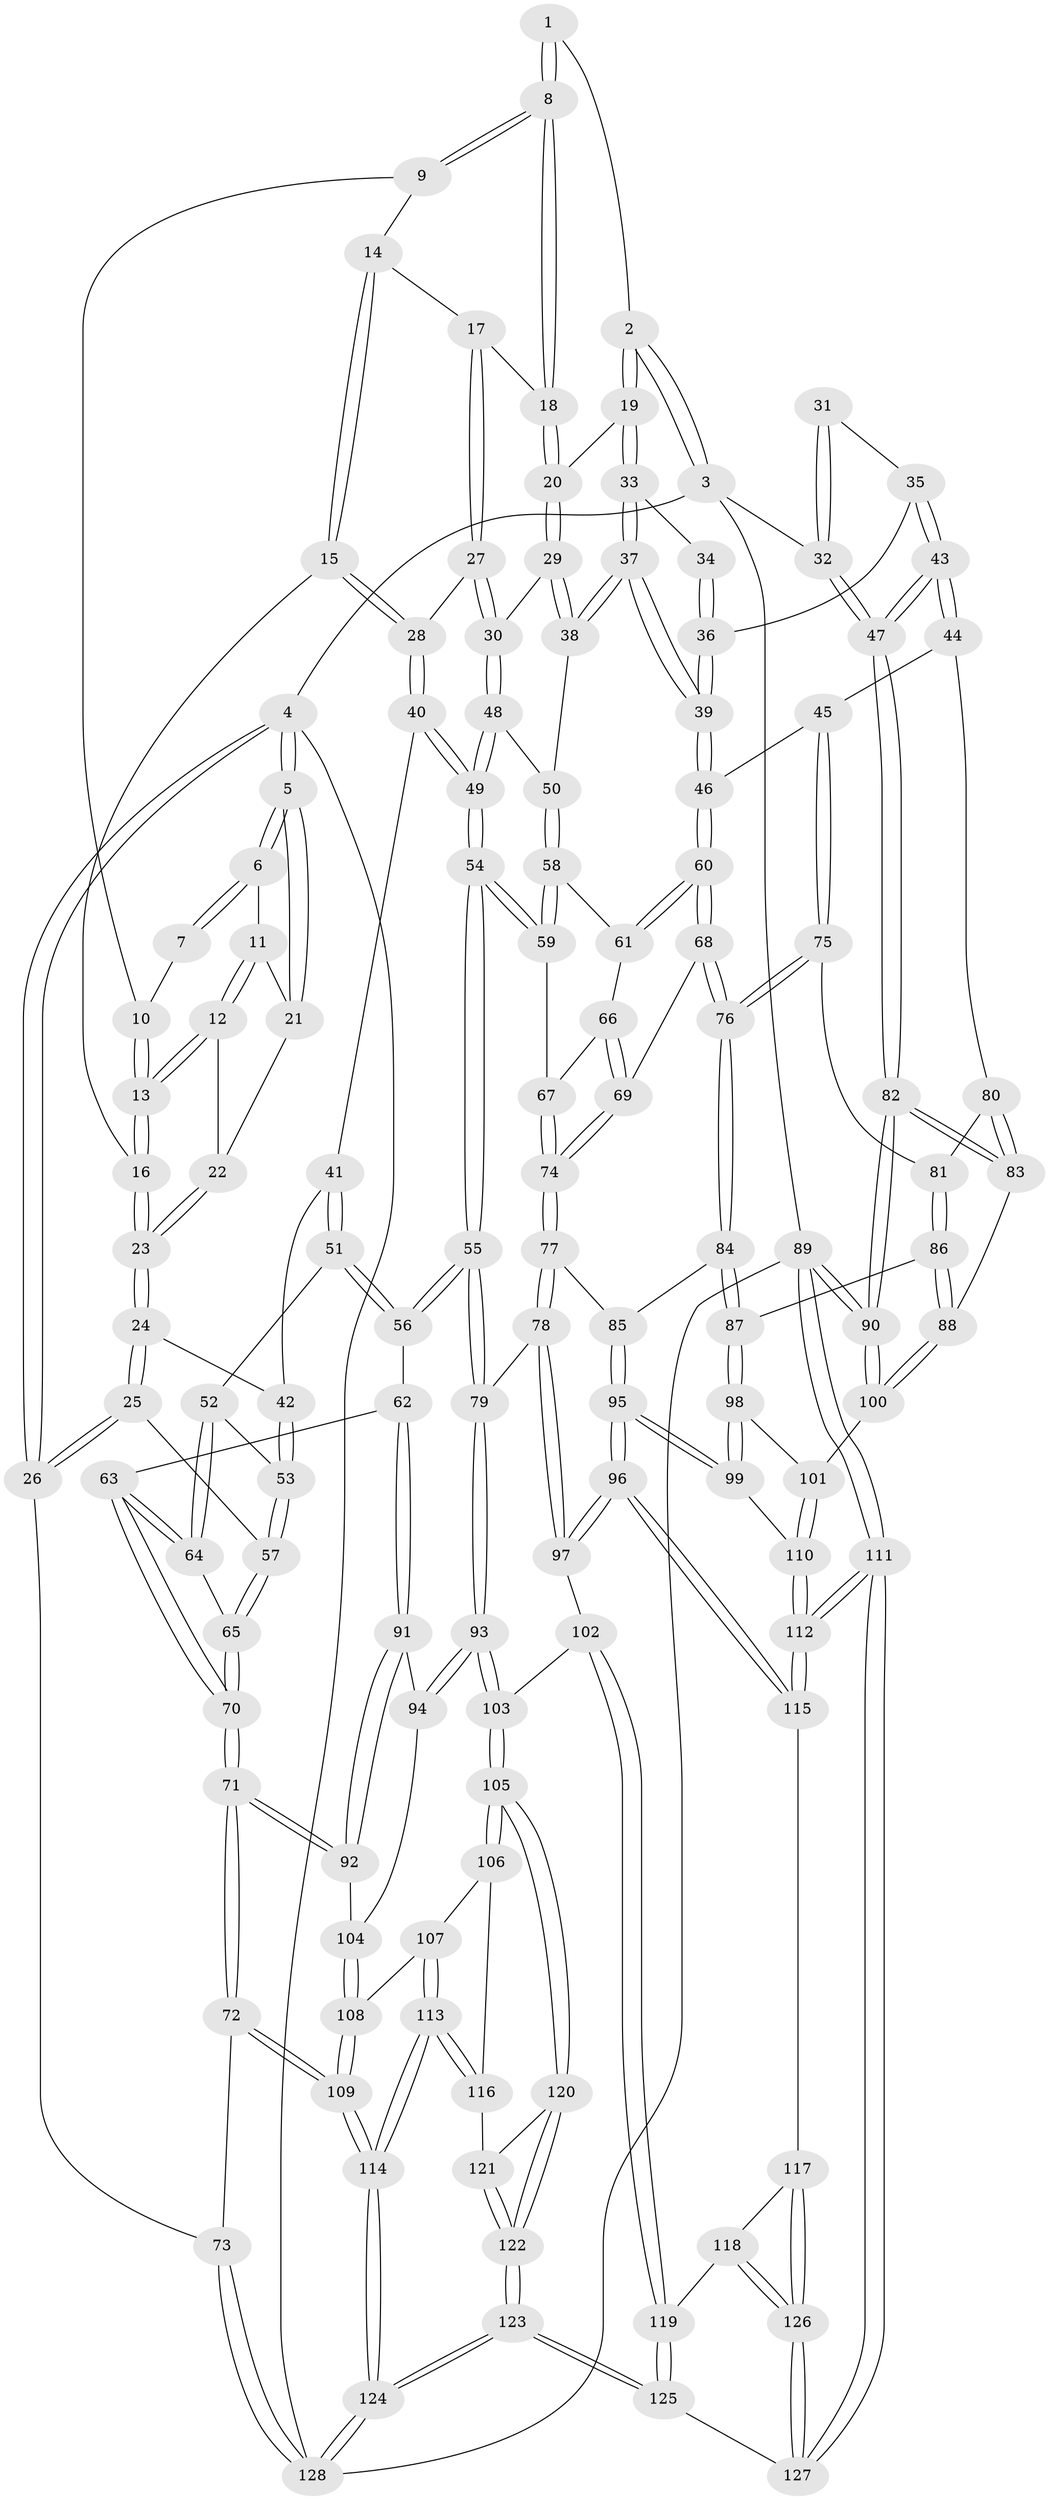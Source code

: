 // Generated by graph-tools (version 1.1) at 2025/51/03/09/25 03:51:10]
// undirected, 128 vertices, 317 edges
graph export_dot {
graph [start="1"]
  node [color=gray90,style=filled];
  1 [pos="+0.6721722907650783+0"];
  2 [pos="+0.954669550445314+0"];
  3 [pos="+1+0"];
  4 [pos="+0+0"];
  5 [pos="+0+0"];
  6 [pos="+0.22718641420580926+0"];
  7 [pos="+0.5103479773283442+0"];
  8 [pos="+0.619376387934524+0.06467898859329524"];
  9 [pos="+0.5036916840033059+0"];
  10 [pos="+0.5028556443806441+0"];
  11 [pos="+0.2822883276712255+0"];
  12 [pos="+0.30545710880464055+0.0562639561117485"];
  13 [pos="+0.3559442929543316+0.1478793043938144"];
  14 [pos="+0.51954318316996+0.03606650355348305"];
  15 [pos="+0.35949112082343304+0.15491117202359056"];
  16 [pos="+0.35748187433728534+0.15254964856176118"];
  17 [pos="+0.6019652300323539+0.12176786007772653"];
  18 [pos="+0.6163633266746051+0.11875664377637504"];
  19 [pos="+0.751790808710693+0.15715127711535032"];
  20 [pos="+0.6980368820307722+0.1493220308931998"];
  21 [pos="+0.12330784184273091+0.10487760075851825"];
  22 [pos="+0.13143440445674956+0.13478435293388846"];
  23 [pos="+0.12396107006501285+0.21283736163736328"];
  24 [pos="+0.0739530540121634+0.27287326789763083"];
  25 [pos="+0+0.34390502621506125"];
  26 [pos="+0+0.3522532706096702"];
  27 [pos="+0.45950316395381435+0.21810036043727576"];
  28 [pos="+0.3867357435037309+0.19891565275103174"];
  29 [pos="+0.6030897876644346+0.2755989944181112"];
  30 [pos="+0.4821509784681233+0.24830800713055548"];
  31 [pos="+0.9851126855718954+0.14861083068683262"];
  32 [pos="+1+0"];
  33 [pos="+0.7603646891447017+0.17205265739483894"];
  34 [pos="+0.8426104395682049+0.19834291135240387"];
  35 [pos="+0.9453513448999371+0.2925792155392092"];
  36 [pos="+0.8949257360002727+0.2759575980460272"];
  37 [pos="+0.7279196888422609+0.360373281515385"];
  38 [pos="+0.6826381320951647+0.3592328839823087"];
  39 [pos="+0.7852375193544782+0.4290006235943397"];
  40 [pos="+0.34333978678865495+0.277620017451746"];
  41 [pos="+0.3228293456677487+0.29329437257003954"];
  42 [pos="+0.280391419582022+0.2982966494617273"];
  43 [pos="+1+0.4397370009434857"];
  44 [pos="+1+0.4546976878617739"];
  45 [pos="+0.959421685792622+0.4545976191355448"];
  46 [pos="+0.7960179442866523+0.4517789752923206"];
  47 [pos="+1+0.4488763134479384"];
  48 [pos="+0.5076280099009357+0.34138060236579804"];
  49 [pos="+0.4266516237757873+0.4850902869834034"];
  50 [pos="+0.6018115558350265+0.3924677632276314"];
  51 [pos="+0.2780400414095455+0.4063638236455665"];
  52 [pos="+0.17534497012319045+0.40727458720396453"];
  53 [pos="+0.16259096445793988+0.4032325030297273"];
  54 [pos="+0.4209917723795926+0.5355842669937665"];
  55 [pos="+0.40901992585794184+0.5498091953684745"];
  56 [pos="+0.3614195230811453+0.5489820165493898"];
  57 [pos="+0.05990678175634157+0.39158722553638364"];
  58 [pos="+0.5879982995492741+0.4334985926665076"];
  59 [pos="+0.4937854208178341+0.5188448382046741"];
  60 [pos="+0.7890294527968507+0.46703927992534183"];
  61 [pos="+0.6442019188568451+0.5058103324686233"];
  62 [pos="+0.33499428735547+0.559157313725903"];
  63 [pos="+0.33013713535089717+0.558388009058356"];
  64 [pos="+0.26905618349686433+0.5398170064668809"];
  65 [pos="+0.16120392901505504+0.538801014849068"];
  66 [pos="+0.6306050667340825+0.5222438853462484"];
  67 [pos="+0.5977773875047702+0.5455280884994956"];
  68 [pos="+0.7832337528766034+0.527595110423"];
  69 [pos="+0.6931309832742465+0.602319355485557"];
  70 [pos="+0.11946478828336023+0.6474970219144428"];
  71 [pos="+0.06882245251031145+0.7273358047804201"];
  72 [pos="+0+0.7444745345058913"];
  73 [pos="+0+0.7233440569509516"];
  74 [pos="+0.6416783755582488+0.6665675285883367"];
  75 [pos="+0.8709451774854073+0.6161522863808755"];
  76 [pos="+0.8182660252498778+0.6084217135470975"];
  77 [pos="+0.6391068259350318+0.6761653366987985"];
  78 [pos="+0.5569441162227169+0.712985735656634"];
  79 [pos="+0.41239919621416743+0.5572709815649639"];
  80 [pos="+0.9169346064358972+0.6110998635425445"];
  81 [pos="+0.8968223606383883+0.621070269641724"];
  82 [pos="+1+0.6784621025203715"];
  83 [pos="+1+0.6987633898985782"];
  84 [pos="+0.8074203123048387+0.6627672292459389"];
  85 [pos="+0.69596723802446+0.7089690450327227"];
  86 [pos="+0.9263772681650709+0.727152149397288"];
  87 [pos="+0.851395215859783+0.7340813439315997"];
  88 [pos="+0.9339089341729778+0.7293842226147718"];
  89 [pos="+1+1"];
  90 [pos="+1+0.8793258266940724"];
  91 [pos="+0.26685607242134846+0.6753549754763083"];
  92 [pos="+0.13413151856467917+0.7438240107282649"];
  93 [pos="+0.3694945309987334+0.7936997400633033"];
  94 [pos="+0.34130281619133224+0.7710440854448701"];
  95 [pos="+0.7567840036907107+0.843980477833604"];
  96 [pos="+0.7468086401757896+0.8618335226894099"];
  97 [pos="+0.536868147820997+0.7813404932797655"];
  98 [pos="+0.8352730943456207+0.7609713419886579"];
  99 [pos="+0.7698058846418672+0.8375200458108902"];
  100 [pos="+0.9348099937563203+0.8307153201301681"];
  101 [pos="+0.9244004745147036+0.840899057828138"];
  102 [pos="+0.490219744031293+0.8440577143282864"];
  103 [pos="+0.3911723264755031+0.8520944367947991"];
  104 [pos="+0.13823634065550475+0.7475970172187543"];
  105 [pos="+0.3900049398586521+0.8531960969168887"];
  106 [pos="+0.28216768316887353+0.8676443858026904"];
  107 [pos="+0.23185698209667874+0.8523405344513757"];
  108 [pos="+0.22357436202174935+0.8478827740542716"];
  109 [pos="+0.11545941066116458+0.9608786176828239"];
  110 [pos="+0.9098055171770829+0.8624509332547589"];
  111 [pos="+1+1"];
  112 [pos="+0.9480840026695998+1"];
  113 [pos="+0.17948685458856847+1"];
  114 [pos="+0.14307207623474694+1"];
  115 [pos="+0.7426808570117369+0.887757330272048"];
  116 [pos="+0.2577982945178838+0.9466023340375296"];
  117 [pos="+0.7189526416730139+0.9146509556813963"];
  118 [pos="+0.5463721372650532+0.9008441961619102"];
  119 [pos="+0.5196389159423402+0.88673880409155"];
  120 [pos="+0.379825084039276+0.9308564301122053"];
  121 [pos="+0.2791569302734623+0.968120074361232"];
  122 [pos="+0.36659530522225725+1"];
  123 [pos="+0.3697690867407798+1"];
  124 [pos="+0.12211809066529122+1"];
  125 [pos="+0.4726076752104919+1"];
  126 [pos="+0.6668450199705872+1"];
  127 [pos="+0.6601168171954573+1"];
  128 [pos="+0+1"];
  1 -- 2;
  1 -- 8;
  1 -- 8;
  2 -- 3;
  2 -- 3;
  2 -- 19;
  2 -- 19;
  3 -- 4;
  3 -- 32;
  3 -- 89;
  4 -- 5;
  4 -- 5;
  4 -- 26;
  4 -- 26;
  4 -- 128;
  5 -- 6;
  5 -- 6;
  5 -- 21;
  5 -- 21;
  6 -- 7;
  6 -- 7;
  6 -- 11;
  7 -- 10;
  8 -- 9;
  8 -- 9;
  8 -- 18;
  8 -- 18;
  9 -- 10;
  9 -- 14;
  10 -- 13;
  10 -- 13;
  11 -- 12;
  11 -- 12;
  11 -- 21;
  12 -- 13;
  12 -- 13;
  12 -- 22;
  13 -- 16;
  13 -- 16;
  14 -- 15;
  14 -- 15;
  14 -- 17;
  15 -- 16;
  15 -- 28;
  15 -- 28;
  16 -- 23;
  16 -- 23;
  17 -- 18;
  17 -- 27;
  17 -- 27;
  18 -- 20;
  18 -- 20;
  19 -- 20;
  19 -- 33;
  19 -- 33;
  20 -- 29;
  20 -- 29;
  21 -- 22;
  22 -- 23;
  22 -- 23;
  23 -- 24;
  23 -- 24;
  24 -- 25;
  24 -- 25;
  24 -- 42;
  25 -- 26;
  25 -- 26;
  25 -- 57;
  26 -- 73;
  27 -- 28;
  27 -- 30;
  27 -- 30;
  28 -- 40;
  28 -- 40;
  29 -- 30;
  29 -- 38;
  29 -- 38;
  30 -- 48;
  30 -- 48;
  31 -- 32;
  31 -- 32;
  31 -- 35;
  32 -- 47;
  32 -- 47;
  33 -- 34;
  33 -- 37;
  33 -- 37;
  34 -- 36;
  34 -- 36;
  35 -- 36;
  35 -- 43;
  35 -- 43;
  36 -- 39;
  36 -- 39;
  37 -- 38;
  37 -- 38;
  37 -- 39;
  37 -- 39;
  38 -- 50;
  39 -- 46;
  39 -- 46;
  40 -- 41;
  40 -- 49;
  40 -- 49;
  41 -- 42;
  41 -- 51;
  41 -- 51;
  42 -- 53;
  42 -- 53;
  43 -- 44;
  43 -- 44;
  43 -- 47;
  43 -- 47;
  44 -- 45;
  44 -- 80;
  45 -- 46;
  45 -- 75;
  45 -- 75;
  46 -- 60;
  46 -- 60;
  47 -- 82;
  47 -- 82;
  48 -- 49;
  48 -- 49;
  48 -- 50;
  49 -- 54;
  49 -- 54;
  50 -- 58;
  50 -- 58;
  51 -- 52;
  51 -- 56;
  51 -- 56;
  52 -- 53;
  52 -- 64;
  52 -- 64;
  53 -- 57;
  53 -- 57;
  54 -- 55;
  54 -- 55;
  54 -- 59;
  54 -- 59;
  55 -- 56;
  55 -- 56;
  55 -- 79;
  55 -- 79;
  56 -- 62;
  57 -- 65;
  57 -- 65;
  58 -- 59;
  58 -- 59;
  58 -- 61;
  59 -- 67;
  60 -- 61;
  60 -- 61;
  60 -- 68;
  60 -- 68;
  61 -- 66;
  62 -- 63;
  62 -- 91;
  62 -- 91;
  63 -- 64;
  63 -- 64;
  63 -- 70;
  63 -- 70;
  64 -- 65;
  65 -- 70;
  65 -- 70;
  66 -- 67;
  66 -- 69;
  66 -- 69;
  67 -- 74;
  67 -- 74;
  68 -- 69;
  68 -- 76;
  68 -- 76;
  69 -- 74;
  69 -- 74;
  70 -- 71;
  70 -- 71;
  71 -- 72;
  71 -- 72;
  71 -- 92;
  71 -- 92;
  72 -- 73;
  72 -- 109;
  72 -- 109;
  73 -- 128;
  73 -- 128;
  74 -- 77;
  74 -- 77;
  75 -- 76;
  75 -- 76;
  75 -- 81;
  76 -- 84;
  76 -- 84;
  77 -- 78;
  77 -- 78;
  77 -- 85;
  78 -- 79;
  78 -- 97;
  78 -- 97;
  79 -- 93;
  79 -- 93;
  80 -- 81;
  80 -- 83;
  80 -- 83;
  81 -- 86;
  81 -- 86;
  82 -- 83;
  82 -- 83;
  82 -- 90;
  82 -- 90;
  83 -- 88;
  84 -- 85;
  84 -- 87;
  84 -- 87;
  85 -- 95;
  85 -- 95;
  86 -- 87;
  86 -- 88;
  86 -- 88;
  87 -- 98;
  87 -- 98;
  88 -- 100;
  88 -- 100;
  89 -- 90;
  89 -- 90;
  89 -- 111;
  89 -- 111;
  89 -- 128;
  90 -- 100;
  90 -- 100;
  91 -- 92;
  91 -- 92;
  91 -- 94;
  92 -- 104;
  93 -- 94;
  93 -- 94;
  93 -- 103;
  93 -- 103;
  94 -- 104;
  95 -- 96;
  95 -- 96;
  95 -- 99;
  95 -- 99;
  96 -- 97;
  96 -- 97;
  96 -- 115;
  96 -- 115;
  97 -- 102;
  98 -- 99;
  98 -- 99;
  98 -- 101;
  99 -- 110;
  100 -- 101;
  101 -- 110;
  101 -- 110;
  102 -- 103;
  102 -- 119;
  102 -- 119;
  103 -- 105;
  103 -- 105;
  104 -- 108;
  104 -- 108;
  105 -- 106;
  105 -- 106;
  105 -- 120;
  105 -- 120;
  106 -- 107;
  106 -- 116;
  107 -- 108;
  107 -- 113;
  107 -- 113;
  108 -- 109;
  108 -- 109;
  109 -- 114;
  109 -- 114;
  110 -- 112;
  110 -- 112;
  111 -- 112;
  111 -- 112;
  111 -- 127;
  111 -- 127;
  112 -- 115;
  112 -- 115;
  113 -- 114;
  113 -- 114;
  113 -- 116;
  113 -- 116;
  114 -- 124;
  114 -- 124;
  115 -- 117;
  116 -- 121;
  117 -- 118;
  117 -- 126;
  117 -- 126;
  118 -- 119;
  118 -- 126;
  118 -- 126;
  119 -- 125;
  119 -- 125;
  120 -- 121;
  120 -- 122;
  120 -- 122;
  121 -- 122;
  121 -- 122;
  122 -- 123;
  122 -- 123;
  123 -- 124;
  123 -- 124;
  123 -- 125;
  123 -- 125;
  124 -- 128;
  124 -- 128;
  125 -- 127;
  126 -- 127;
  126 -- 127;
}

